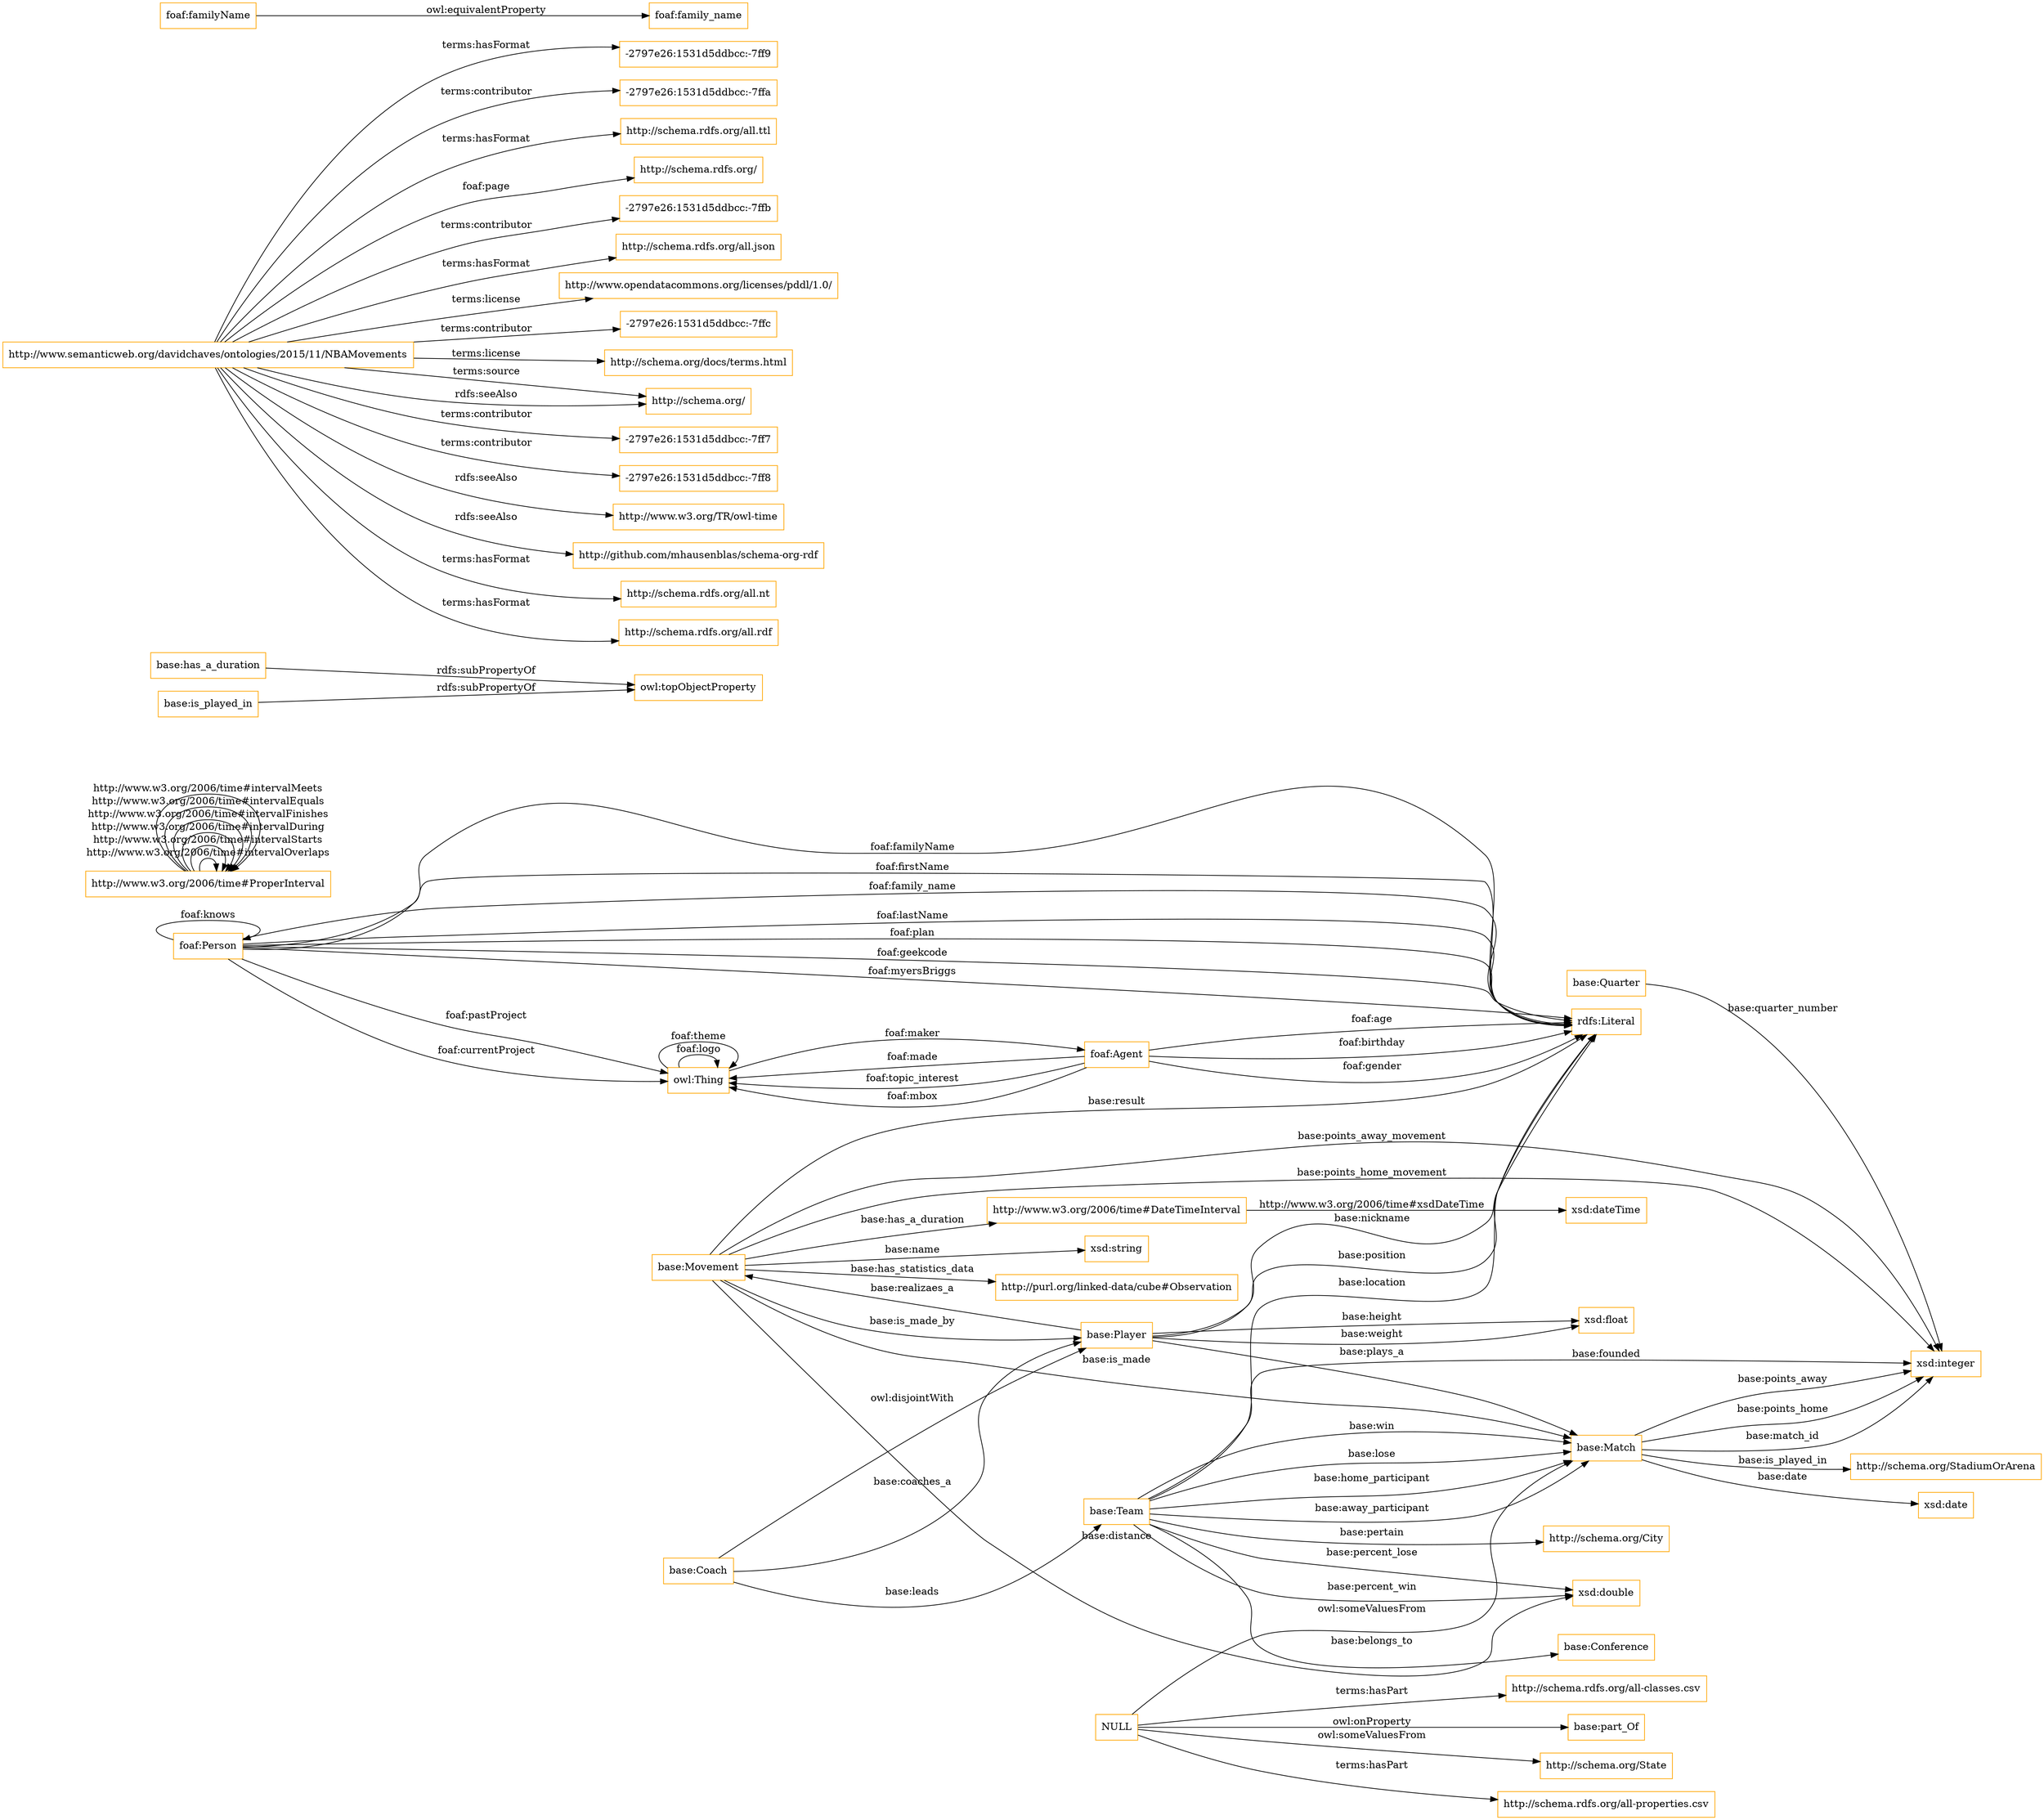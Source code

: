 digraph ar2dtool_diagram { 
rankdir=LR;
size="1501"
node [shape = rectangle, color="orange"]; "http://www.w3.org/2006/time#DateTimeInterval" "base:Team" "base:Coach" "http://www.w3.org/2006/time#ProperInterval" "http://schema.org/State" "http://schema.org/City" "foaf:Person" "base:Player" "base:Quarter" "http://schema.org/StadiumOrArena" "base:Match" "http://purl.org/linked-data/cube#Observation" "base:Movement" "base:Conference" ; /*classes style*/
	"base:Coach" -> "base:Player" [ label = "owl:disjointWith" ];
	"base:has_a_duration" -> "owl:topObjectProperty" [ label = "rdfs:subPropertyOf" ];
	"http://www.semanticweb.org/davidchaves/ontologies/2015/11/NBAMovements" -> "-2797e26:1531d5ddbcc:-7ff9" [ label = "terms:hasFormat" ];
	"http://www.semanticweb.org/davidchaves/ontologies/2015/11/NBAMovements" -> "-2797e26:1531d5ddbcc:-7ffa" [ label = "terms:contributor" ];
	"http://www.semanticweb.org/davidchaves/ontologies/2015/11/NBAMovements" -> "http://schema.rdfs.org/all.ttl" [ label = "terms:hasFormat" ];
	"http://www.semanticweb.org/davidchaves/ontologies/2015/11/NBAMovements" -> "http://schema.rdfs.org/" [ label = "foaf:page" ];
	"http://www.semanticweb.org/davidchaves/ontologies/2015/11/NBAMovements" -> "-2797e26:1531d5ddbcc:-7ffb" [ label = "terms:contributor" ];
	"http://www.semanticweb.org/davidchaves/ontologies/2015/11/NBAMovements" -> "http://schema.rdfs.org/all.json" [ label = "terms:hasFormat" ];
	"http://www.semanticweb.org/davidchaves/ontologies/2015/11/NBAMovements" -> "http://www.opendatacommons.org/licenses/pddl/1.0/" [ label = "terms:license" ];
	"http://www.semanticweb.org/davidchaves/ontologies/2015/11/NBAMovements" -> "-2797e26:1531d5ddbcc:-7ffc" [ label = "terms:contributor" ];
	"http://www.semanticweb.org/davidchaves/ontologies/2015/11/NBAMovements" -> "http://schema.org/docs/terms.html" [ label = "terms:license" ];
	"http://www.semanticweb.org/davidchaves/ontologies/2015/11/NBAMovements" -> "http://schema.org/" [ label = "terms:source" ];
	"http://www.semanticweb.org/davidchaves/ontologies/2015/11/NBAMovements" -> "-2797e26:1531d5ddbcc:-7ff7" [ label = "terms:contributor" ];
	"http://www.semanticweb.org/davidchaves/ontologies/2015/11/NBAMovements" -> "-2797e26:1531d5ddbcc:-7ff8" [ label = "terms:contributor" ];
	"http://www.semanticweb.org/davidchaves/ontologies/2015/11/NBAMovements" -> "http://www.w3.org/TR/owl-time" [ label = "rdfs:seeAlso" ];
	"http://www.semanticweb.org/davidchaves/ontologies/2015/11/NBAMovements" -> "http://schema.org/" [ label = "rdfs:seeAlso" ];
	"http://www.semanticweb.org/davidchaves/ontologies/2015/11/NBAMovements" -> "http://github.com/mhausenblas/schema-org-rdf" [ label = "rdfs:seeAlso" ];
	"http://www.semanticweb.org/davidchaves/ontologies/2015/11/NBAMovements" -> "http://schema.rdfs.org/all.nt" [ label = "terms:hasFormat" ];
	"http://www.semanticweb.org/davidchaves/ontologies/2015/11/NBAMovements" -> "http://schema.rdfs.org/all.rdf" [ label = "terms:hasFormat" ];
	"base:is_played_in" -> "owl:topObjectProperty" [ label = "rdfs:subPropertyOf" ];
	"foaf:familyName" -> "foaf:family_name" [ label = "owl:equivalentProperty" ];
	"NULL" -> "http://schema.rdfs.org/all-properties.csv" [ label = "terms:hasPart" ];
	"NULL" -> "http://schema.rdfs.org/all-classes.csv" [ label = "terms:hasPart" ];
	"NULL" -> "base:Match" [ label = "owl:someValuesFrom" ];
	"NULL" -> "http://schema.org/State" [ label = "owl:someValuesFrom" ];
	"NULL" -> "base:part_Of" [ label = "owl:onProperty" ];
	"base:Team" -> "rdfs:Literal" [ label = "base:location" ];
	"owl:Thing" -> "foaf:Agent" [ label = "foaf:maker" ];
	"base:Player" -> "rdfs:Literal" [ label = "base:nickname" ];
	"base:Player" -> "rdfs:Literal" [ label = "base:position" ];
	"base:Movement" -> "xsd:integer" [ label = "base:points_home_movement" ];
	"http://www.w3.org/2006/time#ProperInterval" -> "http://www.w3.org/2006/time#ProperInterval" [ label = "http://www.w3.org/2006/time#intervalOverlaps" ];
	"owl:Thing" -> "owl:Thing" [ label = "foaf:logo" ];
	"foaf:Agent" -> "owl:Thing" [ label = "foaf:made" ];
	"foaf:Agent" -> "rdfs:Literal" [ label = "foaf:birthday" ];
	"base:Player" -> "base:Movement" [ label = "base:realizaes_a" ];
	"foaf:Person" -> "rdfs:Literal" [ label = "foaf:familyName" ];
	"base:Movement" -> "rdfs:Literal" [ label = "base:result" ];
	"foaf:Person" -> "rdfs:Literal" [ label = "foaf:firstName" ];
	"base:Team" -> "base:Match" [ label = "base:home_participant" ];
	"foaf:Person" -> "owl:Thing" [ label = "foaf:currentProject" ];
	"base:Movement" -> "http://purl.org/linked-data/cube#Observation" [ label = "base:has_statistics_data" ];
	"http://www.w3.org/2006/time#ProperInterval" -> "http://www.w3.org/2006/time#ProperInterval" [ label = "http://www.w3.org/2006/time#intervalStarts" ];
	"http://www.w3.org/2006/time#DateTimeInterval" -> "xsd:dateTime" [ label = "http://www.w3.org/2006/time#xsdDateTime" ];
	"foaf:Agent" -> "owl:Thing" [ label = "foaf:topic_interest" ];
	"base:Movement" -> "http://www.w3.org/2006/time#DateTimeInterval" [ label = "base:has_a_duration" ];
	"foaf:Agent" -> "rdfs:Literal" [ label = "foaf:gender" ];
	"base:Movement" -> "xsd:string" [ label = "base:name" ];
	"base:Match" -> "xsd:integer" [ label = "base:points_away" ];
	"base:Team" -> "base:Match" [ label = "base:away_participant" ];
	"http://www.w3.org/2006/time#ProperInterval" -> "http://www.w3.org/2006/time#ProperInterval" [ label = "http://www.w3.org/2006/time#intervalDuring" ];
	"base:Team" -> "base:Conference" [ label = "base:belongs_to" ];
	"http://www.w3.org/2006/time#ProperInterval" -> "http://www.w3.org/2006/time#ProperInterval" [ label = "http://www.w3.org/2006/time#intervalFinishes" ];
	"base:Coach" -> "base:Player" [ label = "base:coaches_a" ];
	"base:Team" -> "xsd:integer" [ label = "base:founded" ];
	"base:Team" -> "base:Match" [ label = "base:win" ];
	"base:Match" -> "xsd:integer" [ label = "base:points_home" ];
	"base:Team" -> "xsd:double" [ label = "base:percent_win" ];
	"foaf:Person" -> "rdfs:Literal" [ label = "foaf:family_name" ];
	"base:Movement" -> "xsd:double" [ label = "base:distance" ];
	"base:Player" -> "xsd:float" [ label = "base:weight" ];
	"base:Team" -> "base:Match" [ label = "base:lose" ];
	"owl:Thing" -> "owl:Thing" [ label = "foaf:theme" ];
	"base:Match" -> "xsd:date" [ label = "base:date" ];
	"foaf:Agent" -> "rdfs:Literal" [ label = "foaf:age" ];
	"foaf:Agent" -> "owl:Thing" [ label = "foaf:mbox" ];
	"foaf:Person" -> "rdfs:Literal" [ label = "foaf:lastName" ];
	"base:Team" -> "xsd:double" [ label = "base:percent_lose" ];
	"http://www.w3.org/2006/time#ProperInterval" -> "http://www.w3.org/2006/time#ProperInterval" [ label = "http://www.w3.org/2006/time#intervalEquals" ];
	"foaf:Person" -> "owl:Thing" [ label = "foaf:pastProject" ];
	"base:Match" -> "xsd:integer" [ label = "base:match_id" ];
	"base:Movement" -> "base:Player" [ label = "base:is_made_by" ];
	"base:Match" -> "http://schema.org/StadiumOrArena" [ label = "base:is_played_in" ];
	"foaf:Person" -> "foaf:Person" [ label = "foaf:knows" ];
	"base:Player" -> "base:Match" [ label = "base:plays_a" ];
	"foaf:Person" -> "rdfs:Literal" [ label = "foaf:plan" ];
	"foaf:Person" -> "rdfs:Literal" [ label = "foaf:geekcode" ];
	"base:Team" -> "http://schema.org/City" [ label = "base:pertain" ];
	"base:Quarter" -> "xsd:integer" [ label = "base:quarter_number" ];
	"base:Coach" -> "base:Team" [ label = "base:leads" ];
	"base:Movement" -> "base:Match" [ label = "base:is_made" ];
	"http://www.w3.org/2006/time#ProperInterval" -> "http://www.w3.org/2006/time#ProperInterval" [ label = "http://www.w3.org/2006/time#intervalMeets" ];
	"base:Player" -> "xsd:float" [ label = "base:height" ];
	"base:Movement" -> "xsd:integer" [ label = "base:points_away_movement" ];
	"foaf:Person" -> "rdfs:Literal" [ label = "foaf:myersBriggs" ];

}

